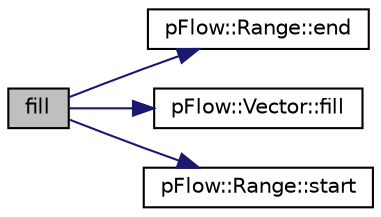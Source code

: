 digraph "fill"
{
 // LATEX_PDF_SIZE
  edge [fontname="Helvetica",fontsize="10",labelfontname="Helvetica",labelfontsize="10"];
  node [fontname="Helvetica",fontsize="10",shape=record];
  rankdir="LR";
  Node1 [label="fill",height=0.2,width=0.4,color="black", fillcolor="grey75", style="filled", fontcolor="black",tooltip=" "];
  Node1 -> Node2 [color="midnightblue",fontsize="10",style="solid",fontname="Helvetica"];
  Node2 [label="pFlow::Range::end",height=0.2,width=0.4,color="black", fillcolor="white", style="filled",URL="$structpFlow_1_1Range.html#a38ebf09d6bfa7f04d4a95ff7f0d3aef4",tooltip="End."];
  Node1 -> Node3 [color="midnightblue",fontsize="10",style="solid",fontname="Helvetica"];
  Node3 [label="pFlow::Vector::fill",height=0.2,width=0.4,color="black", fillcolor="white", style="filled",URL="$classpFlow_1_1Vector.html#a34b3e020ef4d15f9b2442bfff37f19b8",tooltip=" "];
  Node1 -> Node4 [color="midnightblue",fontsize="10",style="solid",fontname="Helvetica"];
  Node4 [label="pFlow::Range::start",height=0.2,width=0.4,color="black", fillcolor="white", style="filled",URL="$structpFlow_1_1Range.html#a8ade4cd349991c4c7ed9131410ddd8f0",tooltip="Start."];
}
